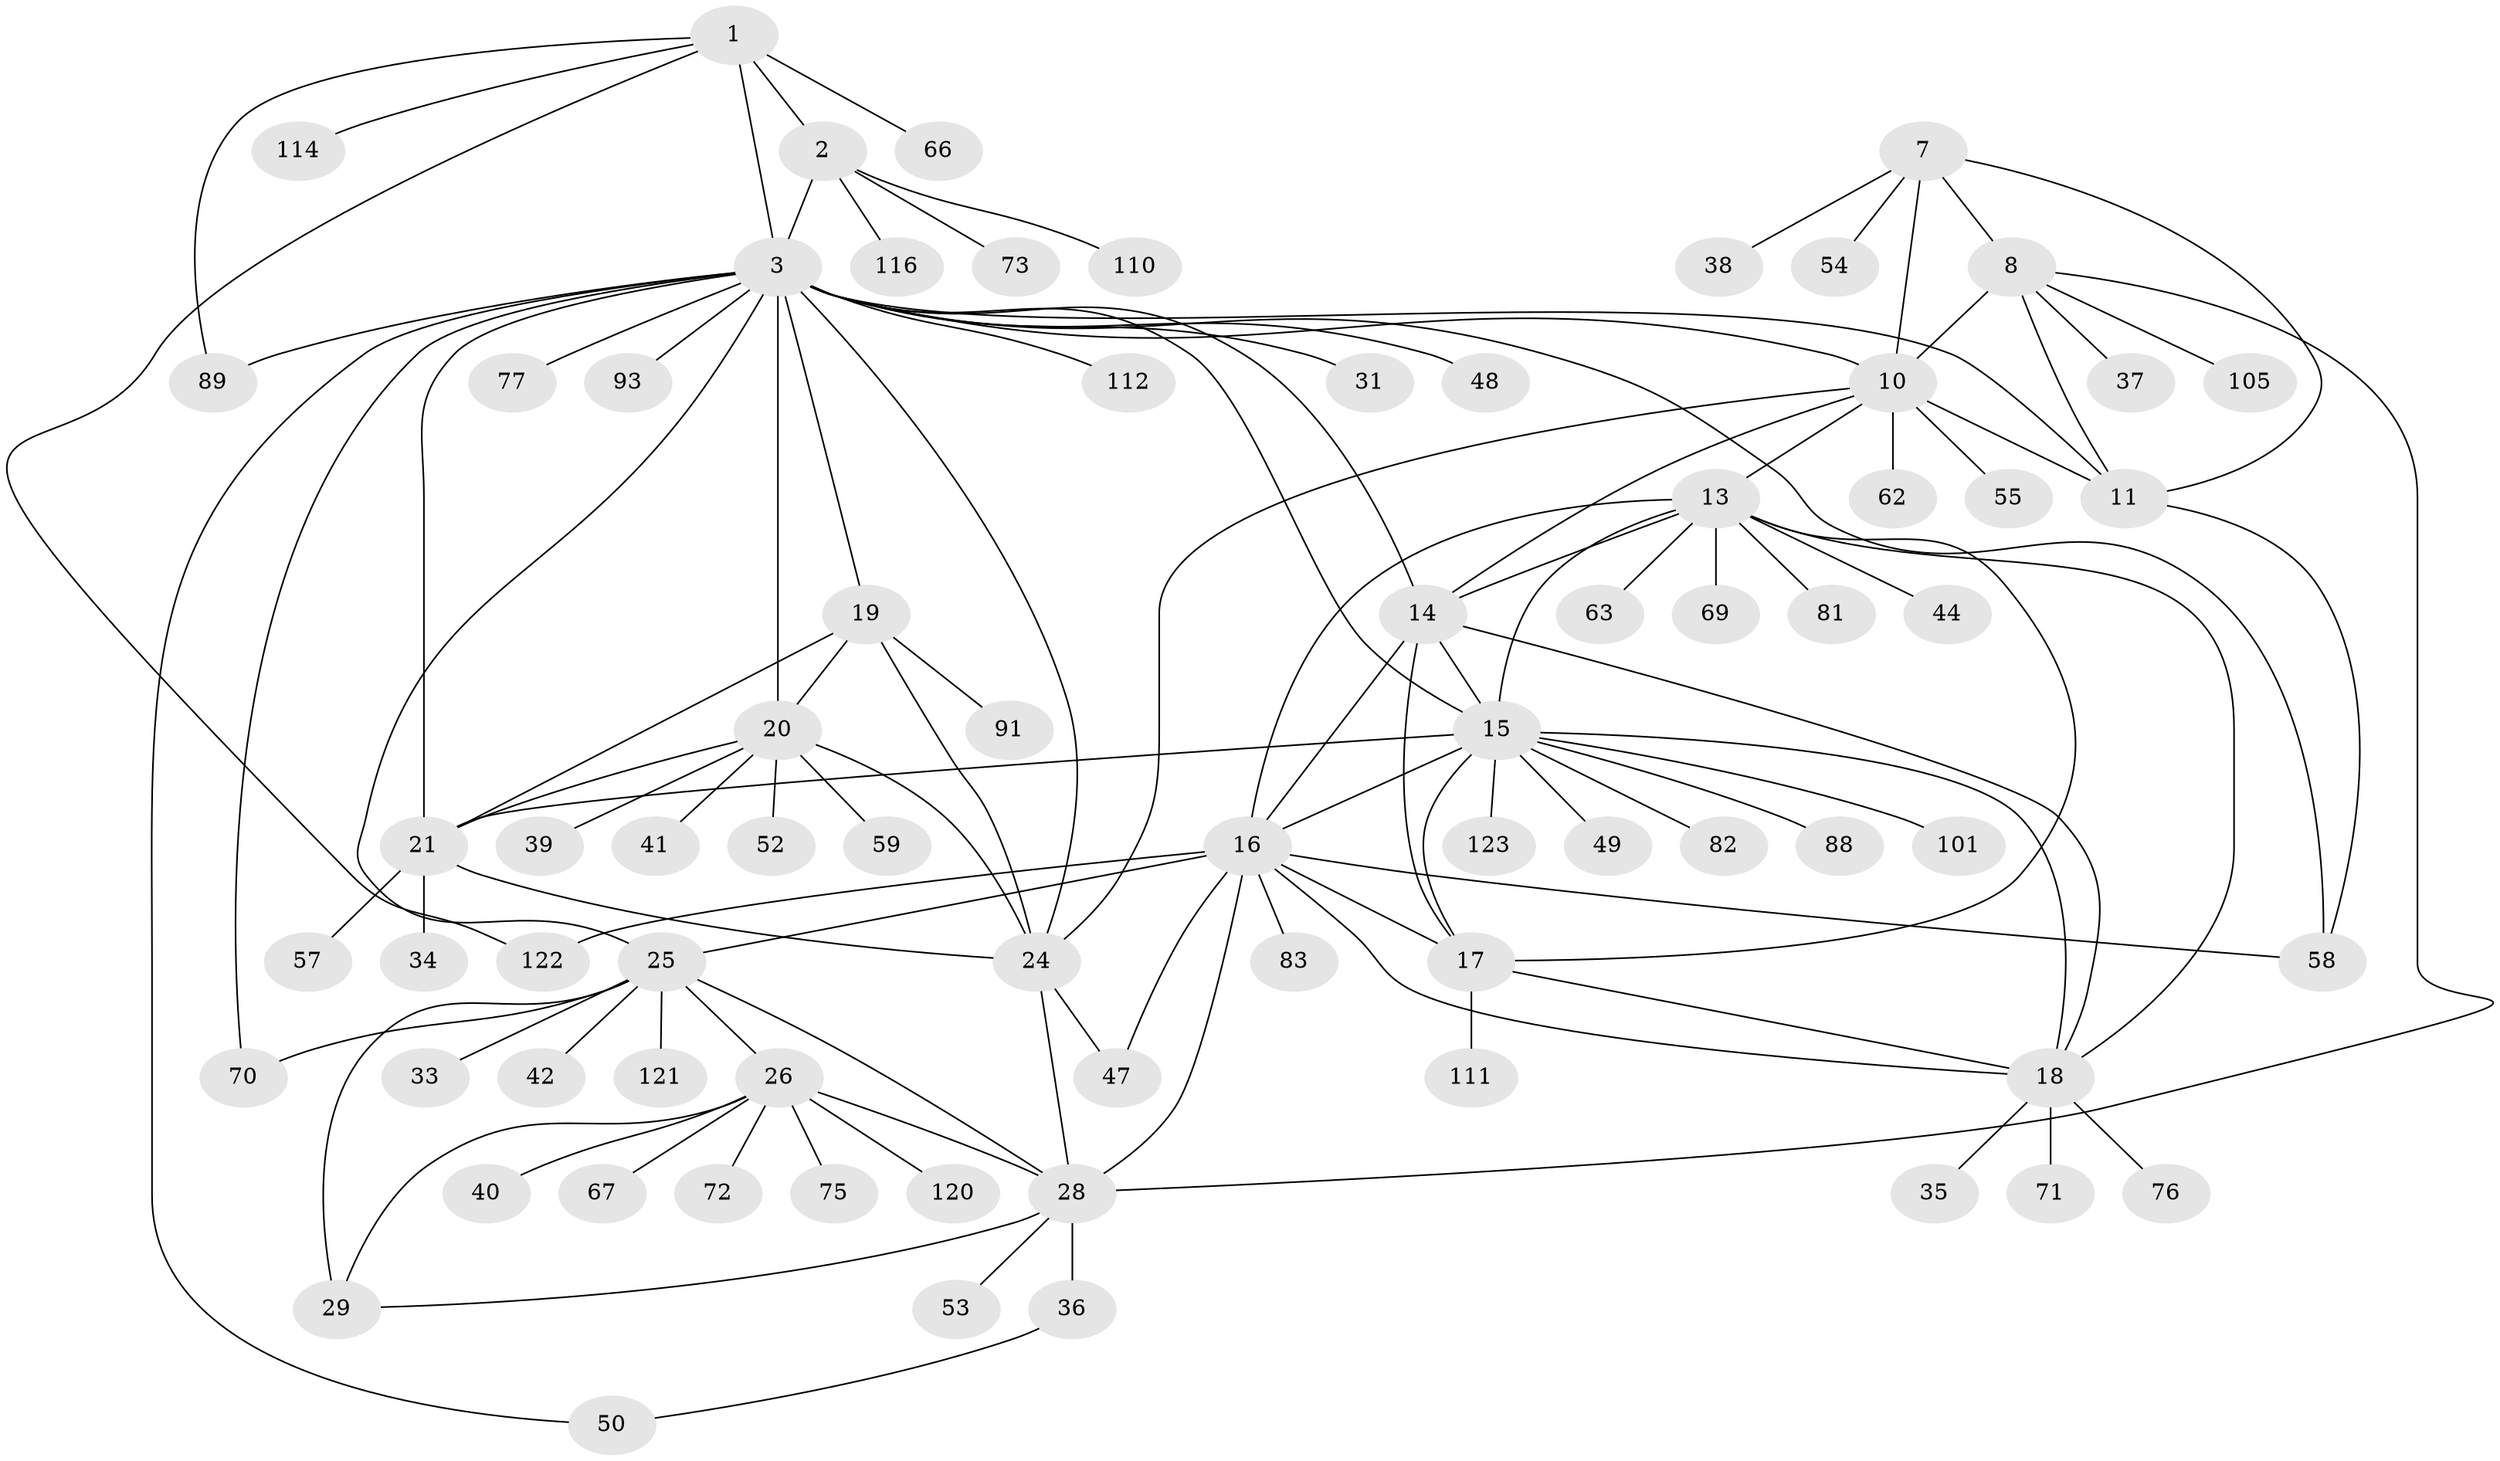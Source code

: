 // original degree distribution, {9: 0.04032258064516129, 8: 0.06451612903225806, 12: 0.016129032258064516, 5: 0.024193548387096774, 16: 0.008064516129032258, 15: 0.008064516129032258, 11: 0.016129032258064516, 7: 0.03225806451612903, 6: 0.016129032258064516, 10: 0.016129032258064516, 2: 0.1693548387096774, 1: 0.5564516129032258, 3: 0.03225806451612903}
// Generated by graph-tools (version 1.1) at 2025/19/03/04/25 18:19:55]
// undirected, 74 vertices, 113 edges
graph export_dot {
graph [start="1"]
  node [color=gray90,style=filled];
  1;
  2;
  3 [super="+4+5"];
  7 [super="+106"];
  8 [super="+9"];
  10 [super="+56+86+100+92+78+12"];
  11 [super="+45+43"];
  13 [super="+68"];
  14 [super="+51"];
  15;
  16;
  17;
  18;
  19;
  20 [super="+22+104"];
  21;
  24;
  25 [super="+64+30+27"];
  26;
  28;
  29;
  31 [super="+61"];
  33;
  34;
  35;
  36;
  37;
  38;
  39;
  40;
  41;
  42 [super="+113+98"];
  44;
  47 [super="+87"];
  48;
  49;
  50 [super="+97"];
  52;
  53;
  54 [super="+124"];
  55;
  57;
  58 [super="+118"];
  59 [super="+94"];
  62;
  63;
  66;
  67;
  69;
  70 [super="+84"];
  71;
  72;
  73;
  75;
  76;
  77;
  81 [super="+108"];
  82;
  83;
  88;
  89 [super="+96"];
  91;
  93;
  101;
  105;
  110;
  111;
  112;
  114;
  116;
  120;
  121;
  122;
  123;
  1 -- 2;
  1 -- 3 [weight=4];
  1 -- 66;
  1 -- 89;
  1 -- 114;
  1 -- 122;
  2 -- 3 [weight=4];
  2 -- 73;
  2 -- 110;
  2 -- 116;
  3 -- 93;
  3 -- 112;
  3 -- 58;
  3 -- 70;
  3 -- 11;
  3 -- 14;
  3 -- 15;
  3 -- 50;
  3 -- 25;
  3 -- 10;
  3 -- 77;
  3 -- 48;
  3 -- 19;
  3 -- 20 [weight=3];
  3 -- 21;
  3 -- 24;
  3 -- 89;
  3 -- 31;
  7 -- 8 [weight=2];
  7 -- 10 [weight=2];
  7 -- 11;
  7 -- 38;
  7 -- 54;
  8 -- 10 [weight=4];
  8 -- 11 [weight=2];
  8 -- 28;
  8 -- 37;
  8 -- 105;
  10 -- 11 [weight=2];
  10 -- 13;
  10 -- 24 [weight=2];
  10 -- 55;
  10 -- 62;
  10 -- 14;
  11 -- 58;
  13 -- 14;
  13 -- 15;
  13 -- 16;
  13 -- 17;
  13 -- 18;
  13 -- 44;
  13 -- 63;
  13 -- 69;
  13 -- 81;
  14 -- 15;
  14 -- 16;
  14 -- 17;
  14 -- 18;
  15 -- 16;
  15 -- 17;
  15 -- 18;
  15 -- 21;
  15 -- 49;
  15 -- 82;
  15 -- 88;
  15 -- 101;
  15 -- 123;
  16 -- 17;
  16 -- 18;
  16 -- 28;
  16 -- 58;
  16 -- 83;
  16 -- 122;
  16 -- 47;
  16 -- 25;
  17 -- 18;
  17 -- 111;
  18 -- 35;
  18 -- 71;
  18 -- 76;
  19 -- 20 [weight=2];
  19 -- 21;
  19 -- 24;
  19 -- 91;
  20 -- 21 [weight=2];
  20 -- 24 [weight=2];
  20 -- 39;
  20 -- 41;
  20 -- 52;
  20 -- 59;
  21 -- 24;
  21 -- 34;
  21 -- 57;
  24 -- 28;
  24 -- 47;
  25 -- 26 [weight=3];
  25 -- 28 [weight=3];
  25 -- 29 [weight=3];
  25 -- 42;
  25 -- 70;
  25 -- 33;
  25 -- 121;
  26 -- 28;
  26 -- 29;
  26 -- 40;
  26 -- 67;
  26 -- 72;
  26 -- 75;
  26 -- 120;
  28 -- 29;
  28 -- 36;
  28 -- 53;
  36 -- 50;
}
